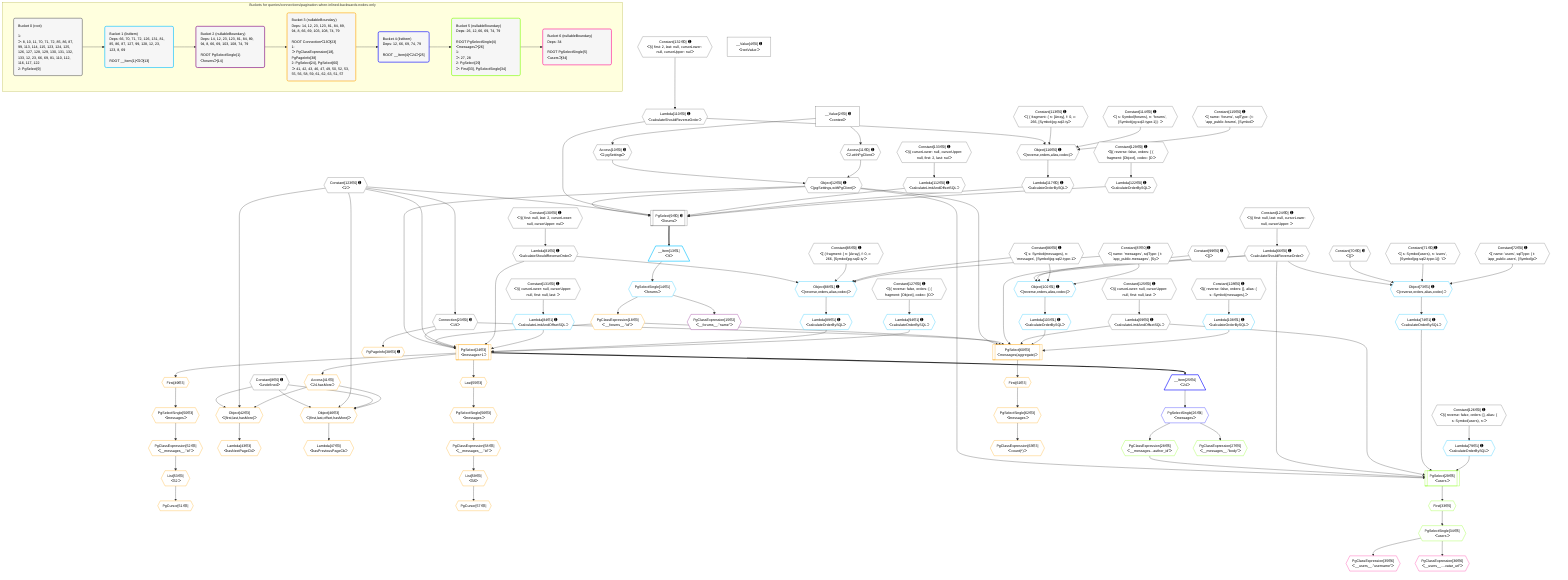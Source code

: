 %%{init: {'themeVariables': { 'fontSize': '12px'}}}%%
graph TD
    classDef path fill:#eee,stroke:#000,color:#000
    classDef plan fill:#fff,stroke-width:1px,color:#000
    classDef itemplan fill:#fff,stroke-width:2px,color:#000
    classDef unbatchedplan fill:#dff,stroke-width:1px,color:#000
    classDef sideeffectplan fill:#fcc,stroke-width:2px,color:#000
    classDef bucket fill:#f6f6f6,color:#000,stroke-width:2px,text-align:left


    %% plan dependencies
    PgSelect9[["PgSelect[9∈0] ➊<br />ᐸforumsᐳ"]]:::plan
    Object12{{"Object[12∈0] ➊<br />ᐸ{pgSettings,withPgClient}ᐳ"}}:::plan
    Constant123{{"Constant[123∈0] ➊<br />ᐸ2ᐳ"}}:::plan
    Lambda110{{"Lambda[110∈0] ➊<br />ᐸcalculateShouldReverseOrderᐳ"}}:::plan
    Lambda112{{"Lambda[112∈0] ➊<br />ᐸcalculateLimitAndOffsetSQLᐳ"}}:::plan
    Lambda117{{"Lambda[117∈0] ➊<br />ᐸcalculateOrderBySQLᐳ"}}:::plan
    Lambda122{{"Lambda[122∈0] ➊<br />ᐸcalculateOrderBySQLᐳ"}}:::plan
    Object12 & Constant123 & Lambda110 & Lambda112 & Lambda117 & Lambda122 --> PgSelect9
    Object116{{"Object[116∈0] ➊<br />ᐸ{reverse,orders,alias,codec}ᐳ"}}:::plan
    Constant113{{"Constant[113∈0] ➊<br />ᐸ[ { fragment: { n: [Array], f: 0, c: 266, [Symbol(pg-sql2-tyᐳ"}}:::plan
    Constant114{{"Constant[114∈0] ➊<br />ᐸ{ s: Symbol(forums), n: 'forums', [Symbol(pg-sql2-type-1)]: ᐳ"}}:::plan
    Constant115{{"Constant[115∈0] ➊<br />ᐸ{ name: 'forums', sqlType: { t: 'app_public.forums', [Symbolᐳ"}}:::plan
    Lambda110 & Constant113 & Constant114 & Constant115 --> Object116
    Access10{{"Access[10∈0] ➊<br />ᐸ2.pgSettingsᐳ"}}:::plan
    Access11{{"Access[11∈0] ➊<br />ᐸ2.withPgClientᐳ"}}:::plan
    Access10 & Access11 --> Object12
    __Value2["__Value[2∈0] ➊<br />ᐸcontextᐳ"]:::plan
    __Value2 --> Access10
    __Value2 --> Access11
    Connection23{{"Connection[23∈0] ➊<br />ᐸ19ᐳ"}}:::plan
    Constant123 --> Connection23
    Lambda66{{"Lambda[66∈0] ➊<br />ᐸcalculateShouldReverseOrderᐳ"}}:::plan
    Constant124{{"Constant[124∈0] ➊<br />ᐸ§{ first: null, last: null, cursorLower: null, cursorUpper: ᐳ"}}:::plan
    Constant124 --> Lambda66
    Lambda69{{"Lambda[69∈0] ➊<br />ᐸcalculateLimitAndOffsetSQLᐳ"}}:::plan
    Constant125{{"Constant[125∈0] ➊<br />ᐸ§{ cursorLower: null, cursorUpper: null, first: null, last: ᐳ"}}:::plan
    Constant125 --> Lambda69
    Lambda81{{"Lambda[81∈0] ➊<br />ᐸcalculateShouldReverseOrderᐳ"}}:::plan
    Constant130{{"Constant[130∈0] ➊<br />ᐸ§{ first: null, last: 2, cursorLower: null, cursorUpper: nulᐳ"}}:::plan
    Constant130 --> Lambda81
    Constant132{{"Constant[132∈0] ➊<br />ᐸ§{ first: 2, last: null, cursorLower: null, cursorUpper: nulᐳ"}}:::plan
    Constant132 --> Lambda110
    Constant133{{"Constant[133∈0] ➊<br />ᐸ§{ cursorLower: null, cursorUpper: null, first: 2, last: nulᐳ"}}:::plan
    Constant133 --> Lambda112
    Object116 --> Lambda117
    Constant129{{"Constant[129∈0] ➊<br />ᐸ§{ reverse: false, orders: [ { fragment: [Object], codec: [Oᐳ"}}:::plan
    Constant129 --> Lambda122
    __Value4["__Value[4∈0] ➊<br />ᐸrootValueᐳ"]:::plan
    Constant8{{"Constant[8∈0] ➊<br />ᐸundefinedᐳ"}}:::plan
    Constant70{{"Constant[70∈0] ➊<br />ᐸ[]ᐳ"}}:::plan
    Constant71{{"Constant[71∈0] ➊<br />ᐸ{ s: Symbol(users), n: 'users', [Symbol(pg-sql2-type-1)]: 'Iᐳ"}}:::plan
    Constant72{{"Constant[72∈0] ➊<br />ᐸ{ name: 'users', sqlType: { t: 'app_public.users', [Symbol(pᐳ"}}:::plan
    Constant85{{"Constant[85∈0] ➊<br />ᐸ[ { fragment: { n: [Array], f: 0, c: 266, [Symbol(pg-sql2-tyᐳ"}}:::plan
    Constant86{{"Constant[86∈0] ➊<br />ᐸ{ s: Symbol(messages), n: 'messages', [Symbol(pg-sql2-type-1ᐳ"}}:::plan
    Constant87{{"Constant[87∈0] ➊<br />ᐸ{ name: 'messages', sqlType: { t: 'app_public.messages', [Syᐳ"}}:::plan
    Constant99{{"Constant[99∈0] ➊<br />ᐸ[]ᐳ"}}:::plan
    Constant126{{"Constant[126∈0] ➊<br />ᐸ§{ reverse: false, orders: [], alias: { s: Symbol(users), n:ᐳ"}}:::plan
    Constant127{{"Constant[127∈0] ➊<br />ᐸ§{ reverse: false, orders: [ { fragment: [Object], codec: [Oᐳ"}}:::plan
    Constant128{{"Constant[128∈0] ➊<br />ᐸ§{ reverse: false, orders: [], alias: { s: Symbol(messages),ᐳ"}}:::plan
    Constant131{{"Constant[131∈0] ➊<br />ᐸ§{ cursorLower: null, cursorUpper: null, first: null, last: ᐳ"}}:::plan
    Object73{{"Object[73∈1] ➊<br />ᐸ{reverse,orders,alias,codec}ᐳ"}}:::plan
    Lambda66 & Constant70 & Constant71 & Constant72 --> Object73
    Object88{{"Object[88∈1] ➊<br />ᐸ{reverse,orders,alias,codec}ᐳ"}}:::plan
    Lambda81 & Constant85 & Constant86 & Constant87 --> Object88
    Object102{{"Object[102∈1] ➊<br />ᐸ{reverse,orders,alias,codec}ᐳ"}}:::plan
    Lambda66 & Constant99 & Constant86 & Constant87 --> Object102
    __Item13[/"__Item[13∈1]<br />ᐸ9ᐳ"\]:::itemplan
    PgSelect9 ==> __Item13
    PgSelectSingle14{{"PgSelectSingle[14∈1]<br />ᐸforumsᐳ"}}:::plan
    __Item13 --> PgSelectSingle14
    Lambda74{{"Lambda[74∈1] ➊<br />ᐸcalculateOrderBySQLᐳ"}}:::plan
    Object73 --> Lambda74
    Lambda79{{"Lambda[79∈1] ➊<br />ᐸcalculateOrderBySQLᐳ"}}:::plan
    Constant126 --> Lambda79
    Lambda84{{"Lambda[84∈1] ➊<br />ᐸcalculateLimitAndOffsetSQLᐳ"}}:::plan
    Constant131 --> Lambda84
    Lambda89{{"Lambda[89∈1] ➊<br />ᐸcalculateOrderBySQLᐳ"}}:::plan
    Object88 --> Lambda89
    Lambda94{{"Lambda[94∈1] ➊<br />ᐸcalculateOrderBySQLᐳ"}}:::plan
    Constant127 --> Lambda94
    Lambda103{{"Lambda[103∈1] ➊<br />ᐸcalculateOrderBySQLᐳ"}}:::plan
    Object102 --> Lambda103
    Lambda108{{"Lambda[108∈1] ➊<br />ᐸcalculateOrderBySQLᐳ"}}:::plan
    Constant128 --> Lambda108
    PgClassExpression15{{"PgClassExpression[15∈2]<br />ᐸ__forums__.”name”ᐳ"}}:::plan
    PgSelectSingle14 --> PgClassExpression15
    PgSelect24[["PgSelect[24∈3]<br />ᐸmessages+1ᐳ"]]:::plan
    PgClassExpression18{{"PgClassExpression[18∈3]<br />ᐸ__forums__.”id”ᐳ"}}:::plan
    Object12 & PgClassExpression18 & Connection23 & Constant123 & Lambda81 & Lambda84 & Lambda89 & Lambda94 --> PgSelect24
    PgSelect60[["PgSelect[60∈3]<br />ᐸmessages(aggregate)ᐳ"]]:::plan
    Object12 & PgClassExpression18 & Connection23 & Lambda66 & Lambda69 & Lambda103 & Lambda108 --> PgSelect60
    Object46{{"Object[46∈3]<br />ᐸ{first,last,offset,hasMore}ᐳ"}}:::plan
    Access41{{"Access[41∈3]<br />ᐸ24.hasMoreᐳ"}}:::plan
    Constant8 & Constant123 & Constant8 & Access41 --> Object46
    Object42{{"Object[42∈3]<br />ᐸ{first,last,hasMore}ᐳ"}}:::plan
    Constant8 & Constant123 & Access41 --> Object42
    PgSelectSingle14 --> PgClassExpression18
    PgPageInfo38{{"PgPageInfo[38∈3] ➊"}}:::plan
    Connection23 --> PgPageInfo38
    PgSelect24 --> Access41
    Lambda43{{"Lambda[43∈3]<br />ᐸhasNextPageCbᐳ"}}:::plan
    Object42 --> Lambda43
    Lambda47{{"Lambda[47∈3]<br />ᐸhasPreviousPageCbᐳ"}}:::plan
    Object46 --> Lambda47
    First49{{"First[49∈3]"}}:::plan
    PgSelect24 --> First49
    PgSelectSingle50{{"PgSelectSingle[50∈3]<br />ᐸmessagesᐳ"}}:::plan
    First49 --> PgSelectSingle50
    PgCursor51{{"PgCursor[51∈3]"}}:::plan
    List53{{"List[53∈3]<br />ᐸ52ᐳ"}}:::plan
    List53 --> PgCursor51
    PgClassExpression52{{"PgClassExpression[52∈3]<br />ᐸ__messages__.”id”ᐳ"}}:::plan
    PgSelectSingle50 --> PgClassExpression52
    PgClassExpression52 --> List53
    Last55{{"Last[55∈3]"}}:::plan
    PgSelect24 --> Last55
    PgSelectSingle56{{"PgSelectSingle[56∈3]<br />ᐸmessagesᐳ"}}:::plan
    Last55 --> PgSelectSingle56
    PgCursor57{{"PgCursor[57∈3]"}}:::plan
    List59{{"List[59∈3]<br />ᐸ58ᐳ"}}:::plan
    List59 --> PgCursor57
    PgClassExpression58{{"PgClassExpression[58∈3]<br />ᐸ__messages__.”id”ᐳ"}}:::plan
    PgSelectSingle56 --> PgClassExpression58
    PgClassExpression58 --> List59
    First61{{"First[61∈3]"}}:::plan
    PgSelect60 --> First61
    PgSelectSingle62{{"PgSelectSingle[62∈3]<br />ᐸmessagesᐳ"}}:::plan
    First61 --> PgSelectSingle62
    PgClassExpression63{{"PgClassExpression[63∈3]<br />ᐸcount(*)ᐳ"}}:::plan
    PgSelectSingle62 --> PgClassExpression63
    __Item25[/"__Item[25∈4]<br />ᐸ24ᐳ"\]:::itemplan
    PgSelect24 ==> __Item25
    PgSelectSingle26{{"PgSelectSingle[26∈4]<br />ᐸmessagesᐳ"}}:::plan
    __Item25 --> PgSelectSingle26
    PgSelect29[["PgSelect[29∈5]<br />ᐸusersᐳ"]]:::plan
    PgClassExpression28{{"PgClassExpression[28∈5]<br />ᐸ__messages...author_id”ᐳ"}}:::plan
    Object12 & PgClassExpression28 & Lambda66 & Lambda69 & Lambda74 & Lambda79 --> PgSelect29
    PgClassExpression27{{"PgClassExpression[27∈5]<br />ᐸ__messages__.”body”ᐳ"}}:::plan
    PgSelectSingle26 --> PgClassExpression27
    PgSelectSingle26 --> PgClassExpression28
    First33{{"First[33∈5]"}}:::plan
    PgSelect29 --> First33
    PgSelectSingle34{{"PgSelectSingle[34∈5]<br />ᐸusersᐳ"}}:::plan
    First33 --> PgSelectSingle34
    PgClassExpression35{{"PgClassExpression[35∈6]<br />ᐸ__users__.”username”ᐳ"}}:::plan
    PgSelectSingle34 --> PgClassExpression35
    PgClassExpression36{{"PgClassExpression[36∈6]<br />ᐸ__users__....vatar_url”ᐳ"}}:::plan
    PgSelectSingle34 --> PgClassExpression36

    %% define steps

    subgraph "Buckets for queries/connections/pagination-when-inlined-backwards-nodes-only"
    Bucket0("Bucket 0 (root)<br /><br />1: <br />ᐳ: 8, 10, 11, 70, 71, 72, 85, 86, 87, 99, 113, 114, 115, 123, 124, 125, 126, 127, 128, 129, 130, 131, 132, 133, 12, 23, 66, 69, 81, 110, 112, 116, 117, 122<br />2: PgSelect[9]"):::bucket
    classDef bucket0 stroke:#696969
    class Bucket0,__Value2,__Value4,Constant8,PgSelect9,Access10,Access11,Object12,Connection23,Lambda66,Lambda69,Constant70,Constant71,Constant72,Lambda81,Constant85,Constant86,Constant87,Constant99,Lambda110,Lambda112,Constant113,Constant114,Constant115,Object116,Lambda117,Lambda122,Constant123,Constant124,Constant125,Constant126,Constant127,Constant128,Constant129,Constant130,Constant131,Constant132,Constant133 bucket0
    Bucket1("Bucket 1 (listItem)<br />Deps: 66, 70, 71, 72, 126, 131, 81, 85, 86, 87, 127, 99, 128, 12, 23, 123, 8, 69<br /><br />ROOT __Item{1}ᐸ9ᐳ[13]"):::bucket
    classDef bucket1 stroke:#00bfff
    class Bucket1,__Item13,PgSelectSingle14,Object73,Lambda74,Lambda79,Lambda84,Object88,Lambda89,Lambda94,Object102,Lambda103,Lambda108 bucket1
    Bucket2("Bucket 2 (nullableBoundary)<br />Deps: 14, 12, 23, 123, 81, 84, 89, 94, 8, 66, 69, 103, 108, 74, 79<br /><br />ROOT PgSelectSingle{1}ᐸforumsᐳ[14]"):::bucket
    classDef bucket2 stroke:#7f007f
    class Bucket2,PgClassExpression15 bucket2
    Bucket3("Bucket 3 (nullableBoundary)<br />Deps: 14, 12, 23, 123, 81, 84, 89, 94, 8, 66, 69, 103, 108, 74, 79<br /><br />ROOT Connectionᐸ19ᐳ[23]<br />1: <br />ᐳ: PgClassExpression[18], PgPageInfo[38]<br />2: PgSelect[24], PgSelect[60]<br />ᐳ: 41, 42, 43, 46, 47, 49, 50, 52, 53, 55, 56, 58, 59, 61, 62, 63, 51, 57"):::bucket
    classDef bucket3 stroke:#ffa500
    class Bucket3,PgClassExpression18,PgSelect24,PgPageInfo38,Access41,Object42,Lambda43,Object46,Lambda47,First49,PgSelectSingle50,PgCursor51,PgClassExpression52,List53,Last55,PgSelectSingle56,PgCursor57,PgClassExpression58,List59,PgSelect60,First61,PgSelectSingle62,PgClassExpression63 bucket3
    Bucket4("Bucket 4 (listItem)<br />Deps: 12, 66, 69, 74, 79<br /><br />ROOT __Item{4}ᐸ24ᐳ[25]"):::bucket
    classDef bucket4 stroke:#0000ff
    class Bucket4,__Item25,PgSelectSingle26 bucket4
    Bucket5("Bucket 5 (nullableBoundary)<br />Deps: 26, 12, 66, 69, 74, 79<br /><br />ROOT PgSelectSingle{4}ᐸmessagesᐳ[26]<br />1: <br />ᐳ: 27, 28<br />2: PgSelect[29]<br />ᐳ: First[33], PgSelectSingle[34]"):::bucket
    classDef bucket5 stroke:#7fff00
    class Bucket5,PgClassExpression27,PgClassExpression28,PgSelect29,First33,PgSelectSingle34 bucket5
    Bucket6("Bucket 6 (nullableBoundary)<br />Deps: 34<br /><br />ROOT PgSelectSingle{5}ᐸusersᐳ[34]"):::bucket
    classDef bucket6 stroke:#ff1493
    class Bucket6,PgClassExpression35,PgClassExpression36 bucket6
    Bucket0 --> Bucket1
    Bucket1 --> Bucket2
    Bucket2 --> Bucket3
    Bucket3 --> Bucket4
    Bucket4 --> Bucket5
    Bucket5 --> Bucket6
    end